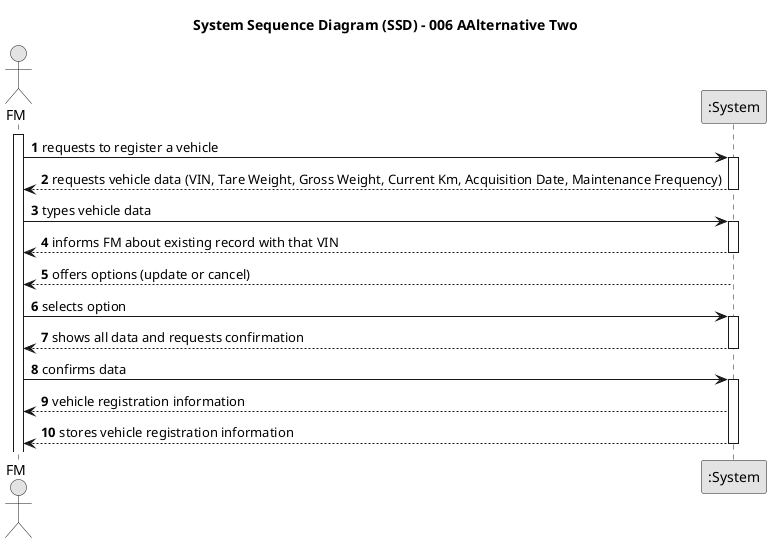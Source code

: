 @startuml
skinparam monochrome true
skinparam packageStyle rectangle
skinparam shadowing false

title System Sequence Diagram (SSD) - 006 AAlternative Two

autonumber

actor "FM" as FM
participant ":System" as System

activate FM

    FM -> System : requests to register a vehicle
    activate System

        System --> FM : requests vehicle data (VIN, Tare Weight, Gross Weight, Current Km, Acquisition Date, Maintenance Frequency)
    deactivate System

    FM -> System : types vehicle data
    activate System

        System --> FM : informs FM about existing record with that VIN
    deactivate System

    System --> FM : offers options (update or cancel)
        deactivate System

    FM -> System : selects option
        activate System

        System --> FM : shows all data and requests confirmation
    deactivate System

    FM -> System : confirms data
    activate System

        System --> FM :  vehicle registration information
        System --> FM : stores vehicle registration information
    deactivate System

@enduml
